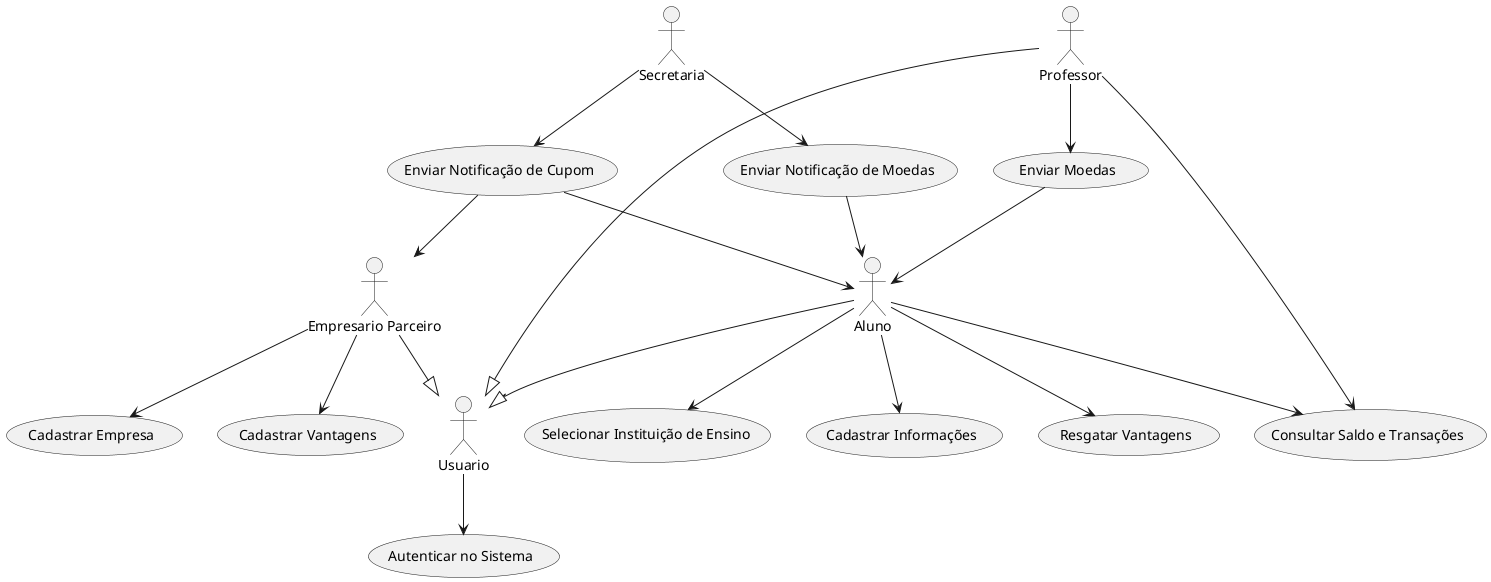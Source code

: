 @startuml

actor "Aluno" as aluno
actor "Professor" as professor
actor "Empresario Parceiro" as empresario
actor "Secretaria" as secretaria
"Usuario" as usuario

usecase "Cadastrar Informações" as CadastrarInfo
usecase "Autenticar no Sistema" as Autenticar
usecase "Resgatar Vantagens" as ResgatarVantagens
usecase "Consultar Saldo e Transações" as ConsultarSaldo
usecase "Enviar Moedas" as EnviarMoedas
usecase "Cadastrar Empresa" as CadastrarEmpresa
usecase "Cadastrar Vantagens" as CadastrarVantagens
usecase "Enviar Notificação de Moedas" as EnviarNotificacaoMoedas
usecase "Enviar Notificação de Cupom" as EnviarNotificacaoCupom
usecase "Selecionar Instituição de Ensino" as SelecionarInstituicao

aluno --|> usuario
professor --|> usuario
empresario --|> usuario
usuario --> Autenticar


aluno --> CadastrarInfo
aluno --> ResgatarVantagens
aluno --> ConsultarSaldo
aluno --> SelecionarInstituicao

professor --> EnviarMoedas
professor --> ConsultarSaldo
EnviarMoedas --> aluno

empresario --> CadastrarEmpresa
empresario --> CadastrarVantagens

secretaria --> EnviarNotificacaoMoedas
secretaria --> EnviarNotificacaoCupom
EnviarNotificacaoMoedas --> aluno
EnviarNotificacaoCupom --> empresario
EnviarNotificacaoCupom --> aluno

@enduml
